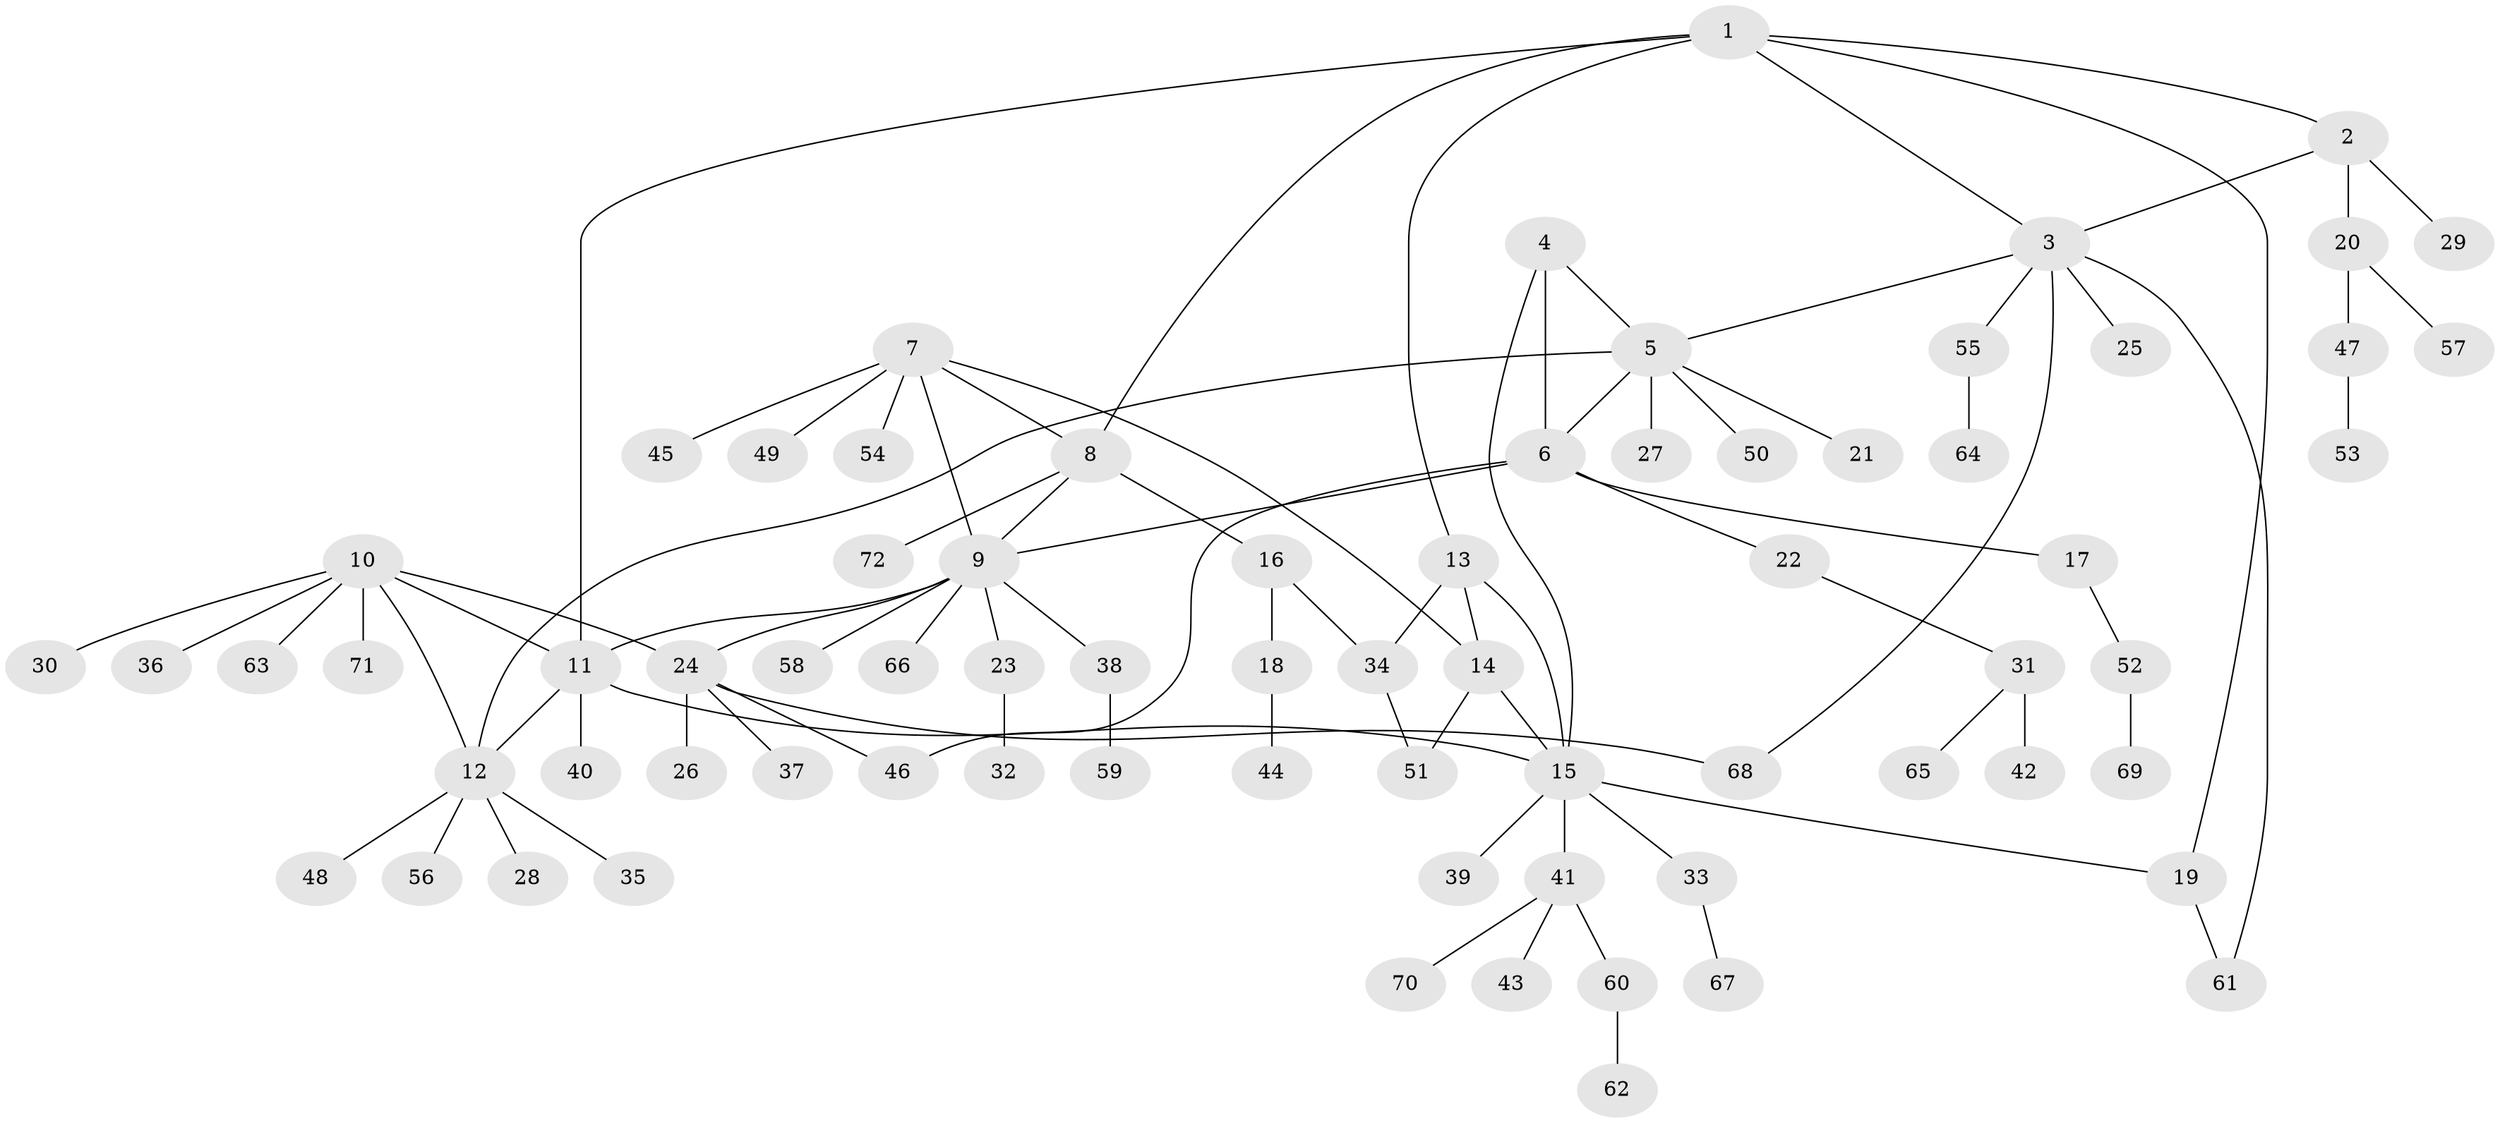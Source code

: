 // coarse degree distribution, {7: 0.1, 3: 0.23333333333333334, 6: 0.06666666666666667, 4: 0.13333333333333333, 5: 0.03333333333333333, 2: 0.13333333333333333, 1: 0.3}
// Generated by graph-tools (version 1.1) at 2025/52/03/04/25 22:52:07]
// undirected, 72 vertices, 89 edges
graph export_dot {
  node [color=gray90,style=filled];
  1;
  2;
  3;
  4;
  5;
  6;
  7;
  8;
  9;
  10;
  11;
  12;
  13;
  14;
  15;
  16;
  17;
  18;
  19;
  20;
  21;
  22;
  23;
  24;
  25;
  26;
  27;
  28;
  29;
  30;
  31;
  32;
  33;
  34;
  35;
  36;
  37;
  38;
  39;
  40;
  41;
  42;
  43;
  44;
  45;
  46;
  47;
  48;
  49;
  50;
  51;
  52;
  53;
  54;
  55;
  56;
  57;
  58;
  59;
  60;
  61;
  62;
  63;
  64;
  65;
  66;
  67;
  68;
  69;
  70;
  71;
  72;
  1 -- 2;
  1 -- 3;
  1 -- 8;
  1 -- 11;
  1 -- 13;
  1 -- 19;
  2 -- 3;
  2 -- 20;
  2 -- 29;
  3 -- 5;
  3 -- 25;
  3 -- 55;
  3 -- 61;
  3 -- 68;
  4 -- 5;
  4 -- 6;
  4 -- 15;
  5 -- 6;
  5 -- 12;
  5 -- 21;
  5 -- 27;
  5 -- 50;
  6 -- 9;
  6 -- 17;
  6 -- 22;
  6 -- 46;
  7 -- 8;
  7 -- 9;
  7 -- 14;
  7 -- 45;
  7 -- 49;
  7 -- 54;
  8 -- 9;
  8 -- 16;
  8 -- 72;
  9 -- 11;
  9 -- 23;
  9 -- 24;
  9 -- 38;
  9 -- 58;
  9 -- 66;
  10 -- 11;
  10 -- 12;
  10 -- 24;
  10 -- 30;
  10 -- 36;
  10 -- 63;
  10 -- 71;
  11 -- 12;
  11 -- 15;
  11 -- 40;
  12 -- 28;
  12 -- 35;
  12 -- 48;
  12 -- 56;
  13 -- 14;
  13 -- 15;
  13 -- 34;
  14 -- 15;
  14 -- 51;
  15 -- 19;
  15 -- 33;
  15 -- 39;
  15 -- 41;
  16 -- 18;
  16 -- 34;
  17 -- 52;
  18 -- 44;
  19 -- 61;
  20 -- 47;
  20 -- 57;
  22 -- 31;
  23 -- 32;
  24 -- 26;
  24 -- 37;
  24 -- 46;
  24 -- 68;
  31 -- 42;
  31 -- 65;
  33 -- 67;
  34 -- 51;
  38 -- 59;
  41 -- 43;
  41 -- 60;
  41 -- 70;
  47 -- 53;
  52 -- 69;
  55 -- 64;
  60 -- 62;
}
